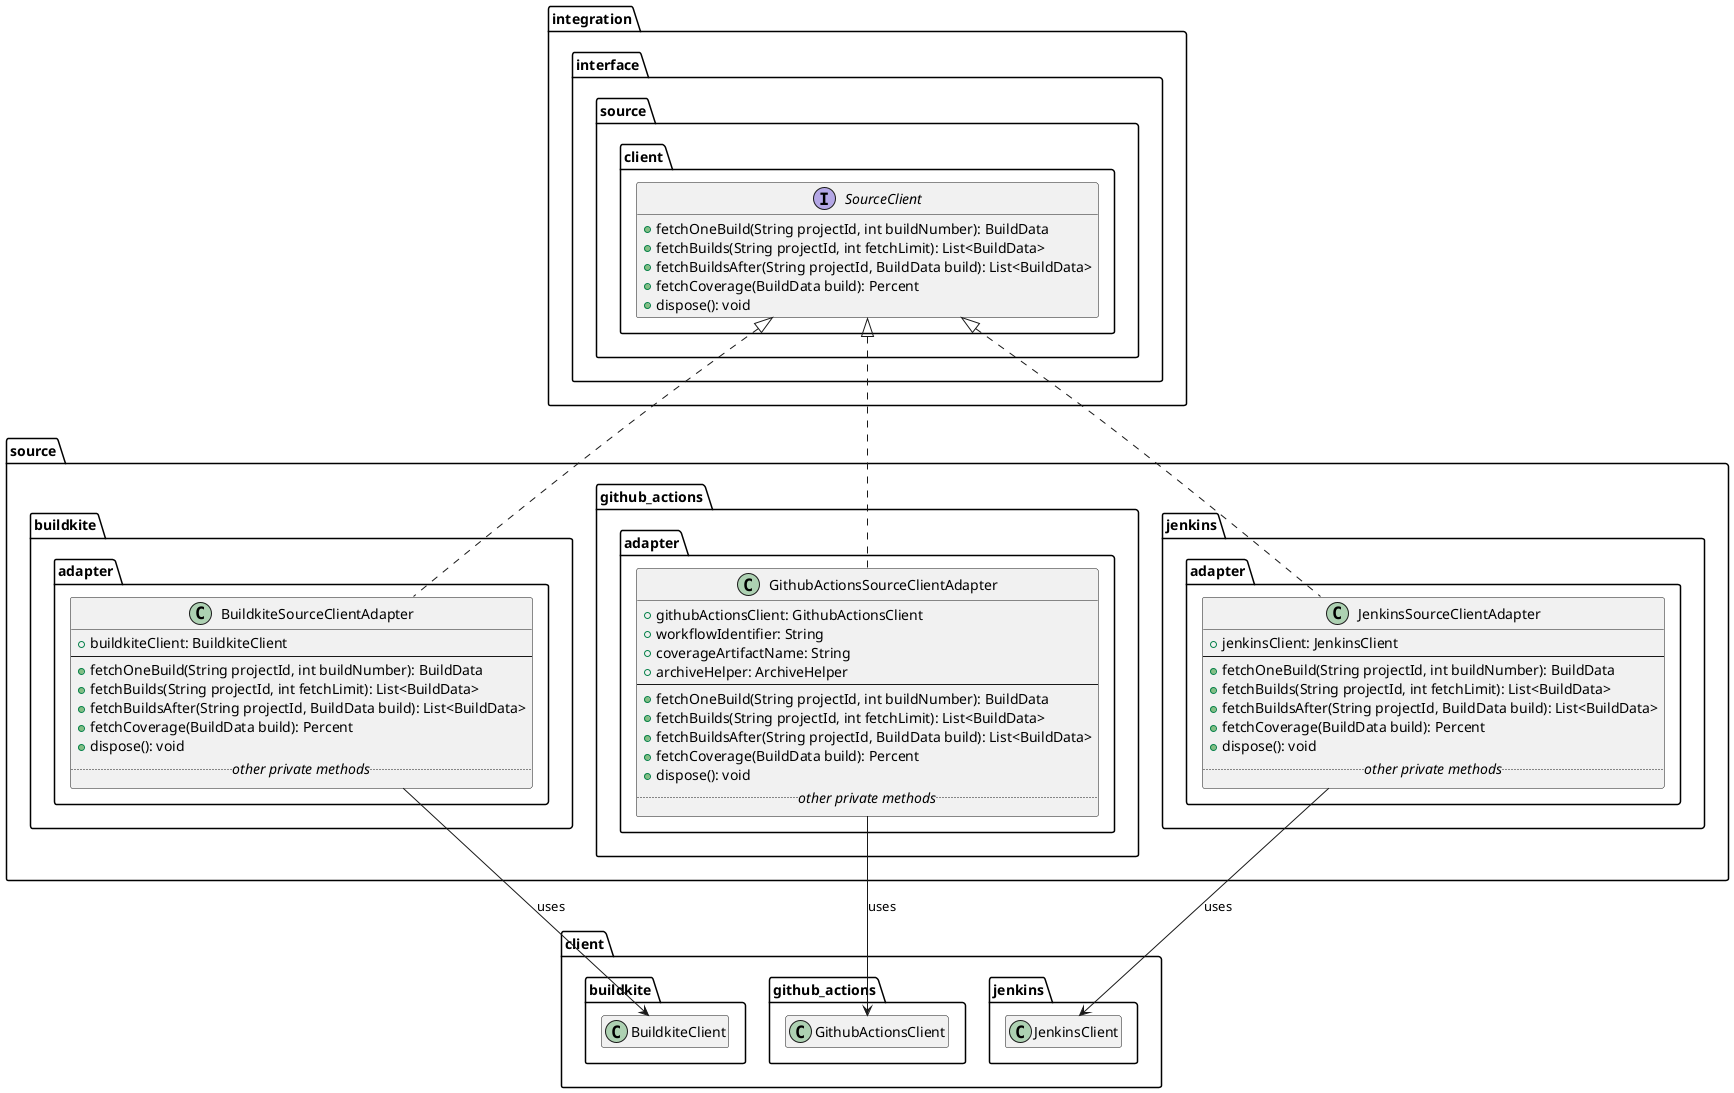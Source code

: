 @startuml source_clients_class_diagram
'https://plantuml.com/class-diagram

hide empty members

package integration.interface.source.client {
    interface SourceClient {
        + fetchOneBuild(String projectId, int buildNumber): BuildData
        + fetchBuilds(String projectId, int fetchLimit): List<BuildData>
        + fetchBuildsAfter(String projectId, BuildData build): List<BuildData>
        + fetchCoverage(BuildData build): Percent
        + dispose(): void
    }
}

package source {
    package buildkite.adapter {
        class BuildkiteSourceClientAdapter {
            + buildkiteClient: BuildkiteClient
            --
            + fetchOneBuild(String projectId, int buildNumber): BuildData
            + fetchBuilds(String projectId, int fetchLimit): List<BuildData>
            + fetchBuildsAfter(String projectId, BuildData build): List<BuildData>
            + fetchCoverage(BuildData build): Percent
            + dispose(): void
            .. //other private methods// ..
        }
    }

    package github_actions.adapter {
        class GithubActionsSourceClientAdapter {
            + githubActionsClient: GithubActionsClient
            + workflowIdentifier: String
            + coverageArtifactName: String
            + archiveHelper: ArchiveHelper
            --
            + fetchOneBuild(String projectId, int buildNumber): BuildData
            + fetchBuilds(String projectId, int fetchLimit): List<BuildData>
            + fetchBuildsAfter(String projectId, BuildData build): List<BuildData>
            + fetchCoverage(BuildData build): Percent
            + dispose(): void
            .. //other private methods// ..
        }
    }

    package jenkins.adapter {
        class JenkinsSourceClientAdapter {
            + jenkinsClient: JenkinsClient
            --
            + fetchOneBuild(String projectId, int buildNumber): BuildData
            + fetchBuilds(String projectId, int fetchLimit): List<BuildData>
            + fetchBuildsAfter(String projectId, BuildData build): List<BuildData>
            + fetchCoverage(BuildData build): Percent
            + dispose(): void
            .. //other private methods// ..
        }
    }
}

BuildkiteSourceClientAdapter .up.|> SourceClient
GithubActionsSourceClientAdapter .up.|> SourceClient
JenkinsSourceClientAdapter .up.|> SourceClient

package client {
    package buildkite {
        class BuildkiteClient {}
    }

    package github_actions {
        class GithubActionsClient {}
    }

    package jenkins {
        class JenkinsClient {}
    }
}

BuildkiteSourceClientAdapter -down-> BuildkiteClient: uses
GithubActionsSourceClientAdapter -down-> GithubActionsClient: uses
JenkinsSourceClientAdapter -down-> JenkinsClient: uses

@enduml
